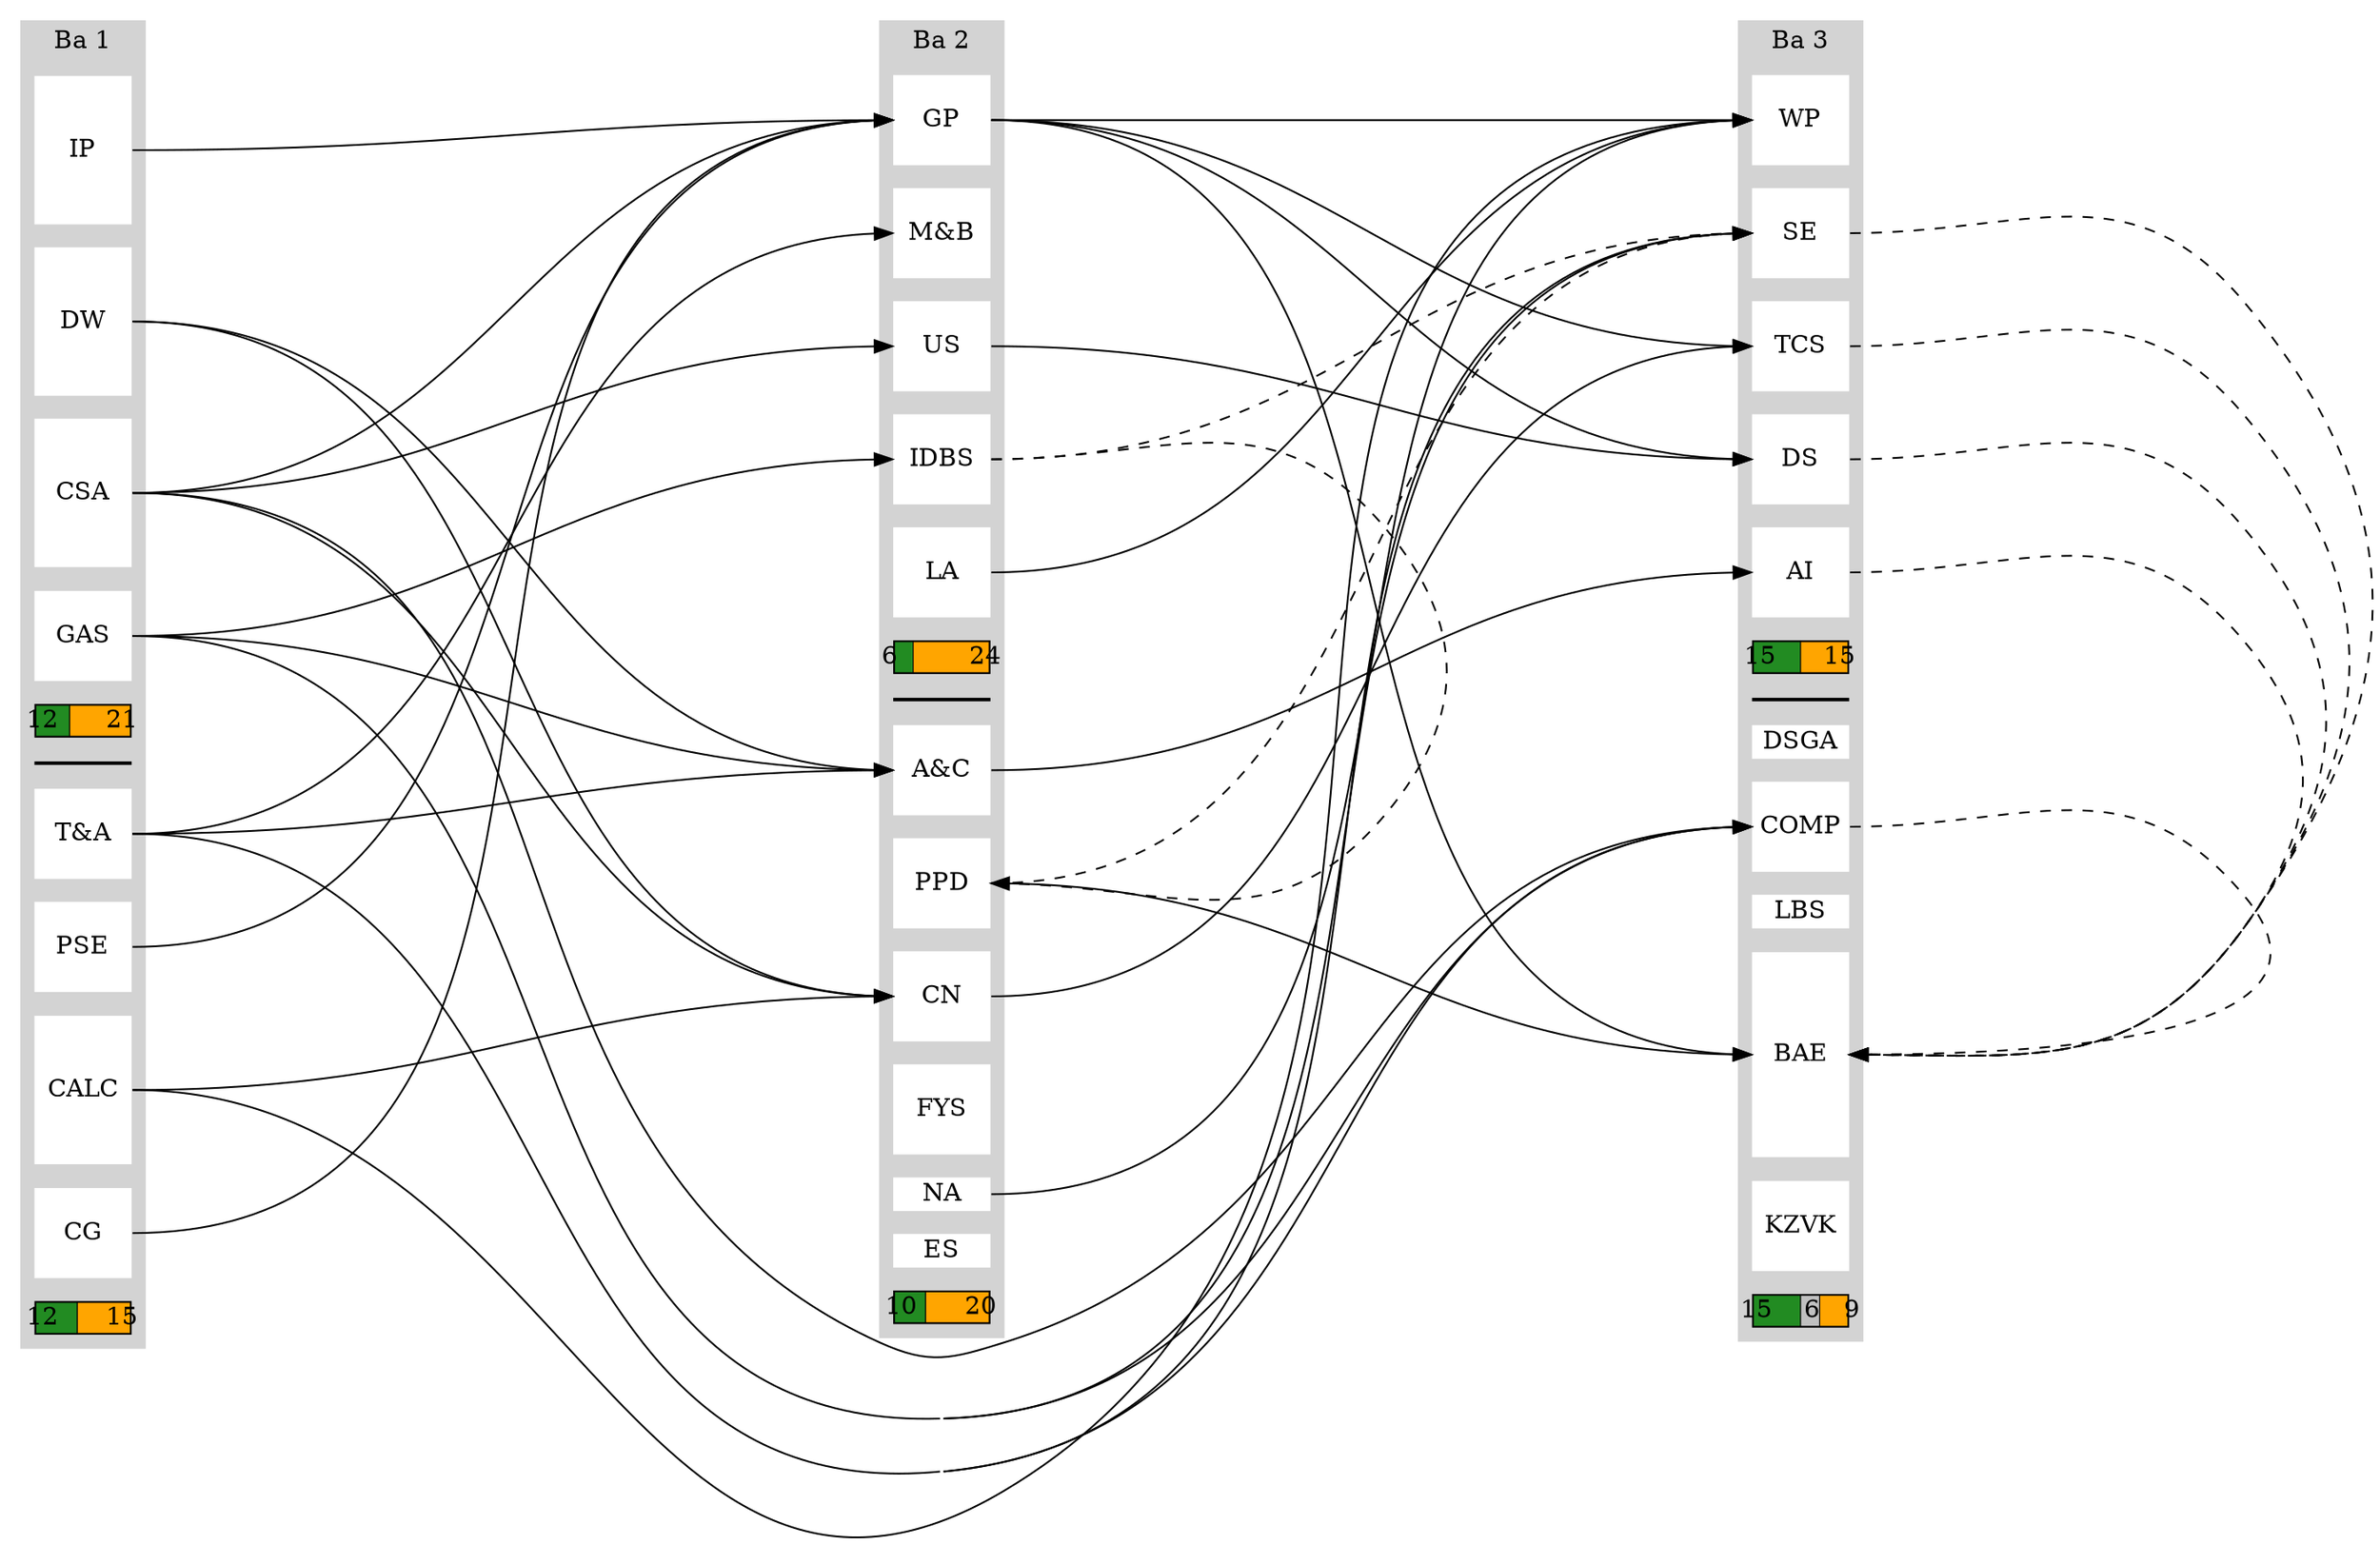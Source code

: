 digraph Studieprogramma{
	node [shape="rect", pin=true, style=filled,color=white, height=0.7, fixedsize=true];
	graph [ranksep="6", nodesep="0.2" splines=true, concentrate=true];
	edge [constraint=false];

	/*
	3 SP = 0.25
	6 SP = 0.7
	9 SP = 1.15
	12 SP = 1.6
	*/

	rankdir="LR"

	subgraph cluster_ba1{
		label = "Ba 1"
		style=filled;
		color=lightgrey;

		IP [height=1.15];
		DW [height=1.15];
		CSA [height=1.15];
		GAS;

		ba1_sem1_ratio [height=0.25, style=striped, color="forestgreen;0.36:orange", label="12      21"]

		ba1_sem [height=0, fixedsize=true, label="", color=black];

		TA [label="T&A"];
		PSE;
		CALC [height=1.15];
		CG;

		ba1_sem2_ratio [height=0.25, style=striped, color="forestgreen;0.44:orange", label="12      15"]
	}

	subgraph cluster_ba2{
		label = "Ba 2"
		style=filled;
		color=lightgrey;

		GP;
		MB [label="M&B"];
		US;
		IDBS;
		LA;

		ba2_sem1_ratio [height=0.25, style=striped, color="forestgreen;0.2:orange", fontcolor=black, label="6         24"]

		ba2_sem [height=0, fixedsize=true, label="", color=black];

		AC [label="A&C"];
		PPD;
		CN;
		FYS;
		NA [height=0.25];
		ES [height=0.25];

		ba2_sem2_ratio [height=0.25, style=striped, color="forestgreen;0.33:orange", fontcolor=black, label="10      20"]
	}

	subgraph cluster_ba3{
		label = "Ba 3"
		style=filled;
		color=lightgrey;
		fixedsize=true;
		height=200;

		WP;
		SE;
		TCS;
		DS;
		AI;

		ba3_sem1_ratio [height=0.25, style=striped, color="forestgreen;0.5:orange", fontcolor=black, label="15      15"]

		ba3_sem [height=0, fixedsize=true, label="", color=black];

		DSGA [height=0.25];
		COMP;
		LBS [height=0.25];
		BAE [height=1.6];
		KZVK [height=0.7]

		ba3_sem2_ratio [height=0.25, style=striped, color="forestgreen;0.5:grey:orange;0.3", fontcolor=black, label="15    6   9"]
	}

	# align clusters by adding invis edge between top items.
	{
		edge	[constraint=true, style=invis];
		IP:ne -> GP:nw;
		GP:ne -> WP:nw;
	}

	# =====================
	# =	dependencies 2Ba	=
	# =====================

	# GP
 	IP:e -> GP:w;
	CSA:e -> GP:w;
	PSE:e -> GP:w;
	CG:e -> GP:w;

	# M&B
	TA:e -> MB:w;

	# US
	CSA:e -> US:w;

	# IDBS
	GAS:e -> IDBS:w;

	# LA
	# /

	# A&C
	DW:e -> AC:w;
	TA:e -> AC:w;
	GAS:e -> AC:w;

	# PPD
	IDBS:e -> PPD:e [style=dashed];

	# CN
	DW:e -> CN:w;
	CSA:e -> CN:w;
	CALC:e -> CN:w;

	# FYS
	# /

	# NA
	# /

	# ES
	# /

	# =====================
	# =	dependencies 3Ba	=
	# =====================

	# WP
	CALC:e -> WP:w;
	GP:e -> WP:w;
	LA:e -> WP:w;
	NA:e -> WP:w;

	# SE
	TA:e -> SE:w;
	GAS:e -> SE:w;
	IDBS:e -> SE:w [style=dashed];
	PPD:e -> SE:w [style=dashed];

	# TCS
	GP:e -> TCS:w;
	CN:e -> TCS:w;

	# DS
	GP:e -> DS:w;
	US:e -> DS:w;

	# AI
	AC:e -> AI:w;

	# DSGA
	# /

	# COMP
	CSA:e -> COMP:w;
	TA:e -> COMP:w;
	GAS:e -> COMP:w;

	# LBS
	# /

	# BAE
	GP:e -> BAE:w;
	PPD:e -> BAE:w;

	SE:e -> BAE:e [style=dashed];
	TCS:e -> BAE:e [style=dashed];
	DS:e -> BAE:e [style=dashed];
	AI:e -> BAE:e [style=dashed];
	COMP:e -> BAE:e [style=dashed];

}
